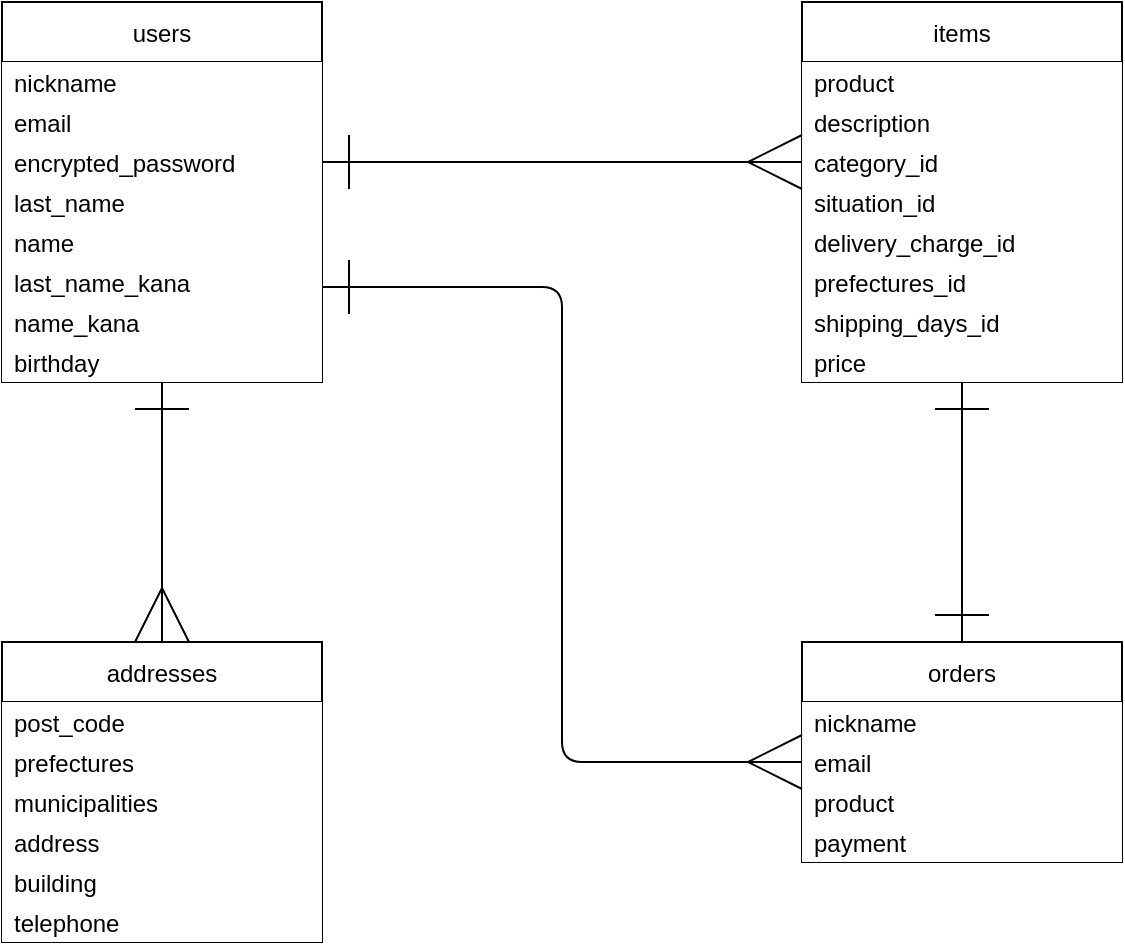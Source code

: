 <mxfile>
    <diagram id="wSBcJrNzLc8PCi10B_7c" name="ページ1">
        <mxGraphModel dx="659" dy="563" grid="1" gridSize="10" guides="1" tooltips="1" connect="1" arrows="1" fold="1" page="1" pageScale="1" pageWidth="827" pageHeight="1169" background="none" math="0" shadow="0">
            <root>
                <mxCell id="0"/>
                <mxCell id="1" parent="0"/>
                <mxCell id="6" value="users" style="swimlane;fontStyle=0;childLayout=stackLayout;horizontal=1;startSize=30;horizontalStack=0;resizeParent=1;resizeParentMax=0;resizeLast=0;collapsible=1;marginBottom=0;labelBorderColor=none;verticalAlign=middle;" parent="1" vertex="1">
                    <mxGeometry x="40" y="40" width="160" height="190" as="geometry"/>
                </mxCell>
                <mxCell id="8" value="nickname" style="text;strokeColor=none;fillColor=default;align=left;verticalAlign=middle;spacingLeft=4;spacingRight=4;overflow=hidden;points=[[0,0.5],[1,0.5]];portConstraint=eastwest;rotatable=0;labelBorderColor=none;" parent="6" vertex="1">
                    <mxGeometry y="30" width="160" height="20" as="geometry"/>
                </mxCell>
                <mxCell id="9" value="email" style="text;strokeColor=none;fillColor=default;align=left;verticalAlign=middle;spacingLeft=4;spacingRight=4;overflow=hidden;points=[[0,0.5],[1,0.5]];portConstraint=eastwest;rotatable=0;labelBorderColor=none;rounded=0;" parent="6" vertex="1">
                    <mxGeometry y="50" width="160" height="20" as="geometry"/>
                </mxCell>
                <mxCell id="10" value="encrypted_password" style="text;strokeColor=none;fillColor=default;align=left;verticalAlign=middle;spacingLeft=4;spacingRight=4;overflow=hidden;points=[[0,0.5],[1,0.5]];portConstraint=eastwest;rotatable=0;labelBorderColor=none;" parent="6" vertex="1">
                    <mxGeometry y="70" width="160" height="20" as="geometry"/>
                </mxCell>
                <mxCell id="12" value="last_name" style="text;strokeColor=none;fillColor=default;align=left;verticalAlign=middle;spacingLeft=4;spacingRight=4;overflow=hidden;points=[[0,0.5],[1,0.5]];portConstraint=eastwest;rotatable=0;labelBorderColor=none;" parent="6" vertex="1">
                    <mxGeometry y="90" width="160" height="20" as="geometry"/>
                </mxCell>
                <mxCell id="48" value="name" style="text;strokeColor=none;fillColor=default;align=left;verticalAlign=middle;spacingLeft=4;spacingRight=4;overflow=hidden;points=[[0,0.5],[1,0.5]];portConstraint=eastwest;rotatable=0;labelBorderColor=none;" vertex="1" parent="6">
                    <mxGeometry y="110" width="160" height="20" as="geometry"/>
                </mxCell>
                <mxCell id="49" value="last_name_kana" style="text;strokeColor=none;fillColor=default;align=left;verticalAlign=middle;spacingLeft=4;spacingRight=4;overflow=hidden;points=[[0,0.5],[1,0.5]];portConstraint=eastwest;rotatable=0;labelBorderColor=none;" vertex="1" parent="6">
                    <mxGeometry y="130" width="160" height="20" as="geometry"/>
                </mxCell>
                <mxCell id="14" value="name_kana" style="text;strokeColor=none;fillColor=default;align=left;verticalAlign=middle;spacingLeft=4;spacingRight=4;overflow=hidden;points=[[0,0.5],[1,0.5]];portConstraint=eastwest;rotatable=0;labelBorderColor=none;" parent="6" vertex="1">
                    <mxGeometry y="150" width="160" height="20" as="geometry"/>
                </mxCell>
                <mxCell id="15" value="birthday" style="text;strokeColor=none;fillColor=default;align=left;verticalAlign=middle;spacingLeft=4;spacingRight=4;overflow=hidden;points=[[0,0.5],[1,0.5]];portConstraint=eastwest;rotatable=0;labelBorderColor=none;" parent="6" vertex="1">
                    <mxGeometry y="170" width="160" height="20" as="geometry"/>
                </mxCell>
                <mxCell id="47" style="edgeStyle=none;html=1;exitX=0.5;exitY=1;exitDx=0;exitDy=0;entryX=0.5;entryY=0;entryDx=0;entryDy=0;endArrow=ERone;endFill=0;startArrow=ERone;startFill=0;endSize=25;startSize=25;" edge="1" parent="1" source="17" target="28">
                    <mxGeometry relative="1" as="geometry">
                        <mxPoint x="520" y="350" as="targetPoint"/>
                    </mxGeometry>
                </mxCell>
                <mxCell id="17" value="items" style="swimlane;fontStyle=0;childLayout=stackLayout;horizontal=1;startSize=30;horizontalStack=0;resizeParent=1;resizeParentMax=0;resizeLast=0;collapsible=1;marginBottom=0;labelBorderColor=none;verticalAlign=middle;" parent="1" vertex="1">
                    <mxGeometry x="440" y="40" width="160" height="190" as="geometry"/>
                </mxCell>
                <mxCell id="18" value="product" style="text;strokeColor=none;fillColor=default;align=left;verticalAlign=middle;spacingLeft=4;spacingRight=4;overflow=hidden;points=[[0,0.5],[1,0.5]];portConstraint=eastwest;rotatable=0;labelBorderColor=none;" parent="17" vertex="1">
                    <mxGeometry y="30" width="160" height="20" as="geometry"/>
                </mxCell>
                <mxCell id="19" value="description" style="text;strokeColor=none;fillColor=default;align=left;verticalAlign=middle;spacingLeft=4;spacingRight=4;overflow=hidden;points=[[0,0.5],[1,0.5]];portConstraint=eastwest;rotatable=0;labelBorderColor=none;rounded=0;" parent="17" vertex="1">
                    <mxGeometry y="50" width="160" height="20" as="geometry"/>
                </mxCell>
                <mxCell id="20" value="category_id" style="text;strokeColor=none;fillColor=default;align=left;verticalAlign=middle;spacingLeft=4;spacingRight=4;overflow=hidden;points=[[0,0.5],[1,0.5]];portConstraint=eastwest;rotatable=0;labelBorderColor=none;" parent="17" vertex="1">
                    <mxGeometry y="70" width="160" height="20" as="geometry"/>
                </mxCell>
                <mxCell id="21" value="situation_id" style="text;strokeColor=none;fillColor=default;align=left;verticalAlign=middle;spacingLeft=4;spacingRight=4;overflow=hidden;points=[[0,0.5],[1,0.5]];portConstraint=eastwest;rotatable=0;labelBorderColor=none;" parent="17" vertex="1">
                    <mxGeometry y="90" width="160" height="20" as="geometry"/>
                </mxCell>
                <mxCell id="22" value="delivery_charge_id" style="text;strokeColor=none;fillColor=default;align=left;verticalAlign=middle;spacingLeft=4;spacingRight=4;overflow=hidden;points=[[0,0.5],[1,0.5]];portConstraint=eastwest;rotatable=0;labelBorderColor=none;" parent="17" vertex="1">
                    <mxGeometry y="110" width="160" height="20" as="geometry"/>
                </mxCell>
                <mxCell id="23" value="prefectures_id" style="text;strokeColor=none;fillColor=default;align=left;verticalAlign=middle;spacingLeft=4;spacingRight=4;overflow=hidden;points=[[0,0.5],[1,0.5]];portConstraint=eastwest;rotatable=0;labelBorderColor=none;" parent="17" vertex="1">
                    <mxGeometry y="130" width="160" height="20" as="geometry"/>
                </mxCell>
                <mxCell id="24" value="shipping_days_id" style="text;strokeColor=none;fillColor=default;align=left;verticalAlign=middle;spacingLeft=4;spacingRight=4;overflow=hidden;points=[[0,0.5],[1,0.5]];portConstraint=eastwest;rotatable=0;labelBorderColor=none;" parent="17" vertex="1">
                    <mxGeometry y="150" width="160" height="20" as="geometry"/>
                </mxCell>
                <mxCell id="25" value="price" style="text;strokeColor=none;fillColor=default;align=left;verticalAlign=middle;spacingLeft=4;spacingRight=4;overflow=hidden;points=[[0,0.5],[1,0.5]];portConstraint=eastwest;rotatable=0;labelBorderColor=none;" parent="17" vertex="1">
                    <mxGeometry y="170" width="160" height="20" as="geometry"/>
                </mxCell>
                <mxCell id="28" value="orders" style="swimlane;fontStyle=0;childLayout=stackLayout;horizontal=1;startSize=30;horizontalStack=0;resizeParent=1;resizeParentMax=0;resizeLast=0;collapsible=1;marginBottom=0;labelBorderColor=none;verticalAlign=middle;" parent="1" vertex="1">
                    <mxGeometry x="440" y="360" width="160" height="110" as="geometry"/>
                </mxCell>
                <mxCell id="34" value="nickname" style="text;strokeColor=none;fillColor=default;align=left;verticalAlign=middle;spacingLeft=4;spacingRight=4;overflow=hidden;points=[[0,0.5],[1,0.5]];portConstraint=eastwest;rotatable=0;labelBorderColor=none;" parent="28" vertex="1">
                    <mxGeometry y="30" width="160" height="20" as="geometry"/>
                </mxCell>
                <mxCell id="35" value="email" style="text;strokeColor=none;fillColor=default;align=left;verticalAlign=middle;spacingLeft=4;spacingRight=4;overflow=hidden;points=[[0,0.5],[1,0.5]];portConstraint=eastwest;rotatable=0;labelBorderColor=none;" parent="28" vertex="1">
                    <mxGeometry y="50" width="160" height="20" as="geometry"/>
                </mxCell>
                <mxCell id="36" value="product" style="text;strokeColor=none;fillColor=default;align=left;verticalAlign=middle;spacingLeft=4;spacingRight=4;overflow=hidden;points=[[0,0.5],[1,0.5]];portConstraint=eastwest;rotatable=0;labelBorderColor=none;" parent="28" vertex="1">
                    <mxGeometry y="70" width="160" height="20" as="geometry"/>
                </mxCell>
                <mxCell id="72" value="payment" style="text;strokeColor=none;fillColor=default;align=left;verticalAlign=middle;spacingLeft=4;spacingRight=4;overflow=hidden;points=[[0,0.5],[1,0.5]];portConstraint=eastwest;rotatable=0;labelBorderColor=none;" vertex="1" parent="28">
                    <mxGeometry y="90" width="160" height="20" as="geometry"/>
                </mxCell>
                <mxCell id="39" value="" style="endArrow=ERmany;html=1;rounded=0;entryX=0;entryY=0.5;entryDx=0;entryDy=0;endFill=0;endSize=25;startSize=25;strokeColor=default;strokeWidth=1;startArrow=ERone;startFill=0;" parent="1" target="20" edge="1">
                    <mxGeometry relative="1" as="geometry">
                        <mxPoint x="200" y="120" as="sourcePoint"/>
                        <mxPoint x="360" y="120" as="targetPoint"/>
                    </mxGeometry>
                </mxCell>
                <mxCell id="50" value="addresses" style="swimlane;fontStyle=0;childLayout=stackLayout;horizontal=1;startSize=30;horizontalStack=0;resizeParent=1;resizeParentMax=0;resizeLast=0;collapsible=1;marginBottom=0;labelBorderColor=none;verticalAlign=middle;" vertex="1" parent="1">
                    <mxGeometry x="40" y="360" width="160" height="150" as="geometry"/>
                </mxCell>
                <mxCell id="55" value="post_code" style="text;strokeColor=none;fillColor=default;align=left;verticalAlign=middle;spacingLeft=4;spacingRight=4;overflow=hidden;points=[[0,0.5],[1,0.5]];portConstraint=eastwest;rotatable=0;labelBorderColor=none;" vertex="1" parent="50">
                    <mxGeometry y="30" width="160" height="20" as="geometry"/>
                </mxCell>
                <mxCell id="56" value="prefectures" style="text;strokeColor=none;fillColor=default;align=left;verticalAlign=middle;spacingLeft=4;spacingRight=4;overflow=hidden;points=[[0,0.5],[1,0.5]];portConstraint=eastwest;rotatable=0;labelBorderColor=none;" vertex="1" parent="50">
                    <mxGeometry y="50" width="160" height="20" as="geometry"/>
                </mxCell>
                <mxCell id="57" value="municipalities" style="text;strokeColor=none;fillColor=default;align=left;verticalAlign=middle;spacingLeft=4;spacingRight=4;overflow=hidden;points=[[0,0.5],[1,0.5]];portConstraint=eastwest;rotatable=0;labelBorderColor=none;" vertex="1" parent="50">
                    <mxGeometry y="70" width="160" height="20" as="geometry"/>
                </mxCell>
                <mxCell id="58" value="address" style="text;strokeColor=none;fillColor=default;align=left;verticalAlign=middle;spacingLeft=4;spacingRight=4;overflow=hidden;points=[[0,0.5],[1,0.5]];portConstraint=eastwest;rotatable=0;labelBorderColor=none;" vertex="1" parent="50">
                    <mxGeometry y="90" width="160" height="20" as="geometry"/>
                </mxCell>
                <mxCell id="59" value="building" style="text;strokeColor=none;fillColor=default;align=left;verticalAlign=middle;spacingLeft=4;spacingRight=4;overflow=hidden;points=[[0,0.5],[1,0.5]];portConstraint=eastwest;rotatable=0;labelBorderColor=none;" vertex="1" parent="50">
                    <mxGeometry y="110" width="160" height="20" as="geometry"/>
                </mxCell>
                <mxCell id="60" value="telephone" style="text;strokeColor=none;fillColor=default;align=left;verticalAlign=middle;spacingLeft=4;spacingRight=4;overflow=hidden;points=[[0,0.5],[1,0.5]];portConstraint=eastwest;rotatable=0;labelBorderColor=none;" vertex="1" parent="50">
                    <mxGeometry y="130" width="160" height="20" as="geometry"/>
                </mxCell>
                <mxCell id="61" value="" style="endArrow=ERmany;html=1;rounded=0;entryX=0.5;entryY=0;entryDx=0;entryDy=0;endFill=0;endSize=25;startSize=25;strokeColor=default;strokeWidth=1;startArrow=ERone;startFill=0;exitX=0.5;exitY=1;exitDx=0;exitDy=0;" edge="1" parent="1" source="6" target="50">
                    <mxGeometry relative="1" as="geometry">
                        <mxPoint x="130" y="270" as="sourcePoint"/>
                        <mxPoint x="370" y="270" as="targetPoint"/>
                    </mxGeometry>
                </mxCell>
                <mxCell id="69" value="" style="edgeStyle=elbowEdgeStyle;elbow=horizontal;endArrow=ERmany;html=1;startSize=25;endSize=25;exitX=1;exitY=0.75;exitDx=0;exitDy=0;endFill=0;startArrow=ERone;startFill=0;entryX=0;entryY=0.5;entryDx=0;entryDy=0;" edge="1" parent="1" source="6" target="35">
                    <mxGeometry width="50" height="50" relative="1" as="geometry">
                        <mxPoint x="260" y="330" as="sourcePoint"/>
                        <mxPoint x="440" y="410" as="targetPoint"/>
                        <Array as="points">
                            <mxPoint x="320" y="310"/>
                            <mxPoint x="280" y="380"/>
                            <mxPoint x="280" y="300"/>
                        </Array>
                    </mxGeometry>
                </mxCell>
            </root>
        </mxGraphModel>
    </diagram>
</mxfile>